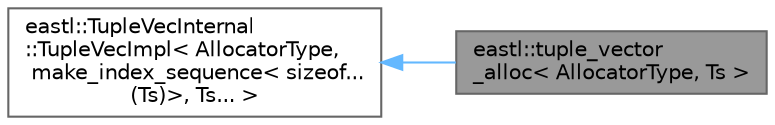 digraph "eastl::tuple_vector_alloc&lt; AllocatorType, Ts &gt;"
{
 // LATEX_PDF_SIZE
  bgcolor="transparent";
  edge [fontname=Helvetica,fontsize=10,labelfontname=Helvetica,labelfontsize=10];
  node [fontname=Helvetica,fontsize=10,shape=box,height=0.2,width=0.4];
  rankdir="LR";
  Node1 [id="Node000001",label="eastl::tuple_vector\l_alloc\< AllocatorType, Ts \>",height=0.2,width=0.4,color="gray40", fillcolor="grey60", style="filled", fontcolor="black",tooltip=" "];
  Node2 -> Node1 [id="edge2_Node000001_Node000002",dir="back",color="steelblue1",style="solid",tooltip=" "];
  Node2 [id="Node000002",label="eastl::TupleVecInternal\l::TupleVecImpl\< AllocatorType,\l make_index_sequence\< sizeof...\l(Ts)\>, Ts... \>",height=0.2,width=0.4,color="gray40", fillcolor="white", style="filled",URL="$classeastl_1_1_tuple_vec_internal_1_1_tuple_vec_impl.html",tooltip=" "];
}
